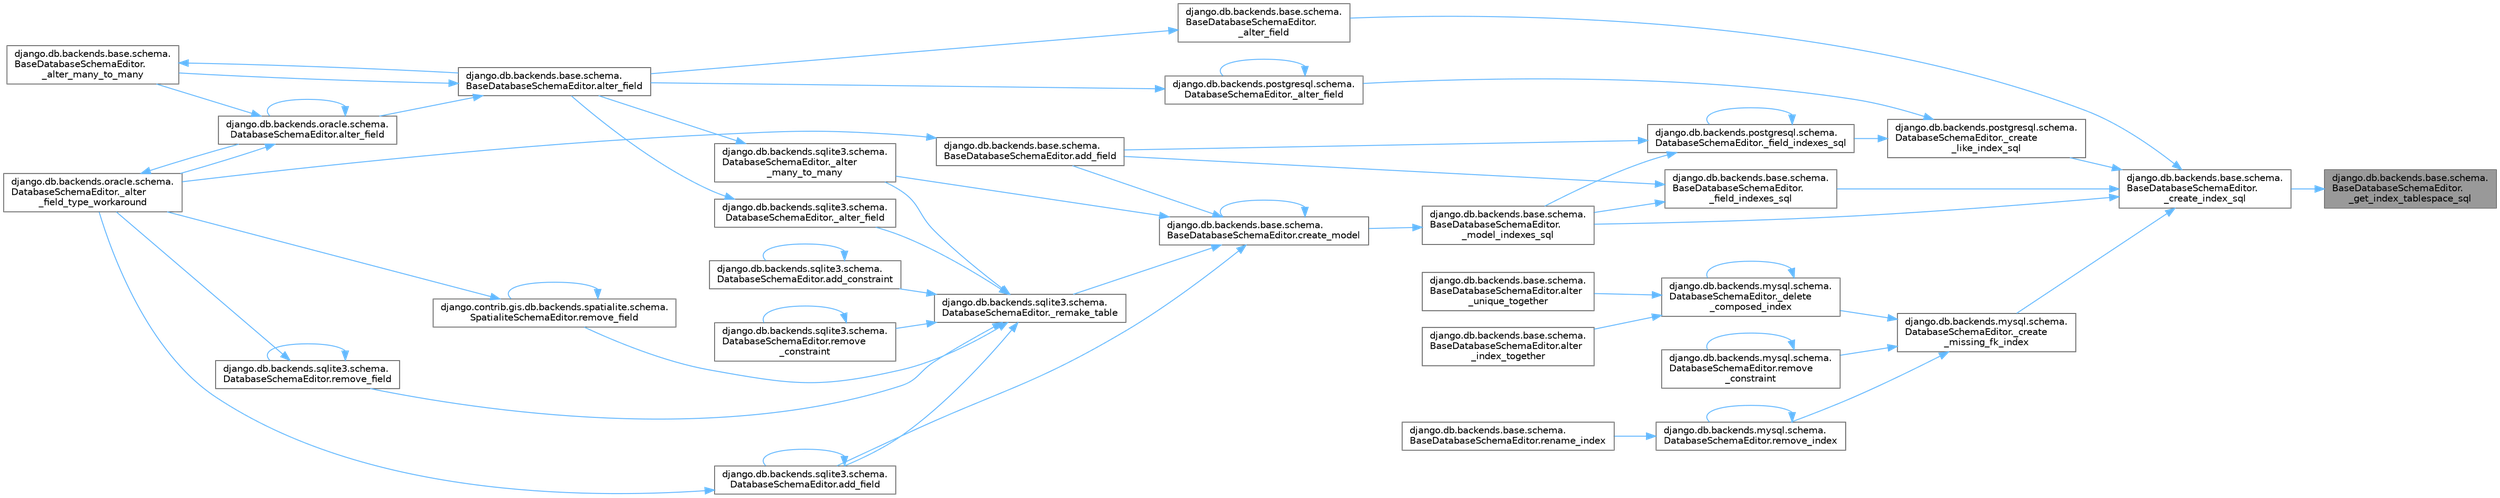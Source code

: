 digraph "django.db.backends.base.schema.BaseDatabaseSchemaEditor._get_index_tablespace_sql"
{
 // LATEX_PDF_SIZE
  bgcolor="transparent";
  edge [fontname=Helvetica,fontsize=10,labelfontname=Helvetica,labelfontsize=10];
  node [fontname=Helvetica,fontsize=10,shape=box,height=0.2,width=0.4];
  rankdir="RL";
  Node1 [id="Node000001",label="django.db.backends.base.schema.\lBaseDatabaseSchemaEditor.\l_get_index_tablespace_sql",height=0.2,width=0.4,color="gray40", fillcolor="grey60", style="filled", fontcolor="black",tooltip=" "];
  Node1 -> Node2 [id="edge1_Node000001_Node000002",dir="back",color="steelblue1",style="solid",tooltip=" "];
  Node2 [id="Node000002",label="django.db.backends.base.schema.\lBaseDatabaseSchemaEditor.\l_create_index_sql",height=0.2,width=0.4,color="grey40", fillcolor="white", style="filled",URL="$classdjango_1_1db_1_1backends_1_1base_1_1schema_1_1_base_database_schema_editor.html#adb1d2fabd8602889097a7f5e78ae09e4",tooltip=" "];
  Node2 -> Node3 [id="edge2_Node000002_Node000003",dir="back",color="steelblue1",style="solid",tooltip=" "];
  Node3 [id="Node000003",label="django.db.backends.base.schema.\lBaseDatabaseSchemaEditor.\l_alter_field",height=0.2,width=0.4,color="grey40", fillcolor="white", style="filled",URL="$classdjango_1_1db_1_1backends_1_1base_1_1schema_1_1_base_database_schema_editor.html#afcda33e5b1eb760a5a66c09033f1b75c",tooltip=" "];
  Node3 -> Node4 [id="edge3_Node000003_Node000004",dir="back",color="steelblue1",style="solid",tooltip=" "];
  Node4 [id="Node000004",label="django.db.backends.base.schema.\lBaseDatabaseSchemaEditor.alter_field",height=0.2,width=0.4,color="grey40", fillcolor="white", style="filled",URL="$classdjango_1_1db_1_1backends_1_1base_1_1schema_1_1_base_database_schema_editor.html#ab1e8119bc95148d911edd2b67ff9f6bd",tooltip=" "];
  Node4 -> Node5 [id="edge4_Node000004_Node000005",dir="back",color="steelblue1",style="solid",tooltip=" "];
  Node5 [id="Node000005",label="django.db.backends.base.schema.\lBaseDatabaseSchemaEditor.\l_alter_many_to_many",height=0.2,width=0.4,color="grey40", fillcolor="white", style="filled",URL="$classdjango_1_1db_1_1backends_1_1base_1_1schema_1_1_base_database_schema_editor.html#a9774e6eb9ebfca5a149ac43b84a5ce33",tooltip=" "];
  Node5 -> Node4 [id="edge5_Node000005_Node000004",dir="back",color="steelblue1",style="solid",tooltip=" "];
  Node4 -> Node6 [id="edge6_Node000004_Node000006",dir="back",color="steelblue1",style="solid",tooltip=" "];
  Node6 [id="Node000006",label="django.db.backends.oracle.schema.\lDatabaseSchemaEditor.alter_field",height=0.2,width=0.4,color="grey40", fillcolor="white", style="filled",URL="$classdjango_1_1db_1_1backends_1_1oracle_1_1schema_1_1_database_schema_editor.html#abeddc040d6a7af1ca57aee72ee85784f",tooltip=" "];
  Node6 -> Node7 [id="edge7_Node000006_Node000007",dir="back",color="steelblue1",style="solid",tooltip=" "];
  Node7 [id="Node000007",label="django.db.backends.oracle.schema.\lDatabaseSchemaEditor._alter\l_field_type_workaround",height=0.2,width=0.4,color="grey40", fillcolor="white", style="filled",URL="$classdjango_1_1db_1_1backends_1_1oracle_1_1schema_1_1_database_schema_editor.html#a78bc314f7e1030c1ef072c72a185ebd5",tooltip=" "];
  Node7 -> Node6 [id="edge8_Node000007_Node000006",dir="back",color="steelblue1",style="solid",tooltip=" "];
  Node6 -> Node5 [id="edge9_Node000006_Node000005",dir="back",color="steelblue1",style="solid",tooltip=" "];
  Node6 -> Node6 [id="edge10_Node000006_Node000006",dir="back",color="steelblue1",style="solid",tooltip=" "];
  Node2 -> Node8 [id="edge11_Node000002_Node000008",dir="back",color="steelblue1",style="solid",tooltip=" "];
  Node8 [id="Node000008",label="django.db.backends.postgresql.schema.\lDatabaseSchemaEditor._create\l_like_index_sql",height=0.2,width=0.4,color="grey40", fillcolor="white", style="filled",URL="$classdjango_1_1db_1_1backends_1_1postgresql_1_1schema_1_1_database_schema_editor.html#a9fc30663df730cc09ee126ad55d604f1",tooltip=" "];
  Node8 -> Node9 [id="edge12_Node000008_Node000009",dir="back",color="steelblue1",style="solid",tooltip=" "];
  Node9 [id="Node000009",label="django.db.backends.postgresql.schema.\lDatabaseSchemaEditor._alter_field",height=0.2,width=0.4,color="grey40", fillcolor="white", style="filled",URL="$classdjango_1_1db_1_1backends_1_1postgresql_1_1schema_1_1_database_schema_editor.html#a143eb4ff7fc0f555417eb054bb91c41d",tooltip=" "];
  Node9 -> Node9 [id="edge13_Node000009_Node000009",dir="back",color="steelblue1",style="solid",tooltip=" "];
  Node9 -> Node4 [id="edge14_Node000009_Node000004",dir="back",color="steelblue1",style="solid",tooltip=" "];
  Node8 -> Node10 [id="edge15_Node000008_Node000010",dir="back",color="steelblue1",style="solid",tooltip=" "];
  Node10 [id="Node000010",label="django.db.backends.postgresql.schema.\lDatabaseSchemaEditor._field_indexes_sql",height=0.2,width=0.4,color="grey40", fillcolor="white", style="filled",URL="$classdjango_1_1db_1_1backends_1_1postgresql_1_1schema_1_1_database_schema_editor.html#a435c5866d37dfe3fcf405864bc6f902e",tooltip=" "];
  Node10 -> Node10 [id="edge16_Node000010_Node000010",dir="back",color="steelblue1",style="solid",tooltip=" "];
  Node10 -> Node11 [id="edge17_Node000010_Node000011",dir="back",color="steelblue1",style="solid",tooltip=" "];
  Node11 [id="Node000011",label="django.db.backends.base.schema.\lBaseDatabaseSchemaEditor.\l_model_indexes_sql",height=0.2,width=0.4,color="grey40", fillcolor="white", style="filled",URL="$classdjango_1_1db_1_1backends_1_1base_1_1schema_1_1_base_database_schema_editor.html#a4db0a8aec342e1019ed26c18e7be7fff",tooltip=" "];
  Node11 -> Node12 [id="edge18_Node000011_Node000012",dir="back",color="steelblue1",style="solid",tooltip=" "];
  Node12 [id="Node000012",label="django.db.backends.base.schema.\lBaseDatabaseSchemaEditor.create_model",height=0.2,width=0.4,color="grey40", fillcolor="white", style="filled",URL="$classdjango_1_1db_1_1backends_1_1base_1_1schema_1_1_base_database_schema_editor.html#a802611d84fc67073227f245b7e881331",tooltip=" "];
  Node12 -> Node13 [id="edge19_Node000012_Node000013",dir="back",color="steelblue1",style="solid",tooltip=" "];
  Node13 [id="Node000013",label="django.db.backends.sqlite3.schema.\lDatabaseSchemaEditor._alter\l_many_to_many",height=0.2,width=0.4,color="grey40", fillcolor="white", style="filled",URL="$classdjango_1_1db_1_1backends_1_1sqlite3_1_1schema_1_1_database_schema_editor.html#a0eb5631cba4809779acc541260e47610",tooltip=" "];
  Node13 -> Node4 [id="edge20_Node000013_Node000004",dir="back",color="steelblue1",style="solid",tooltip=" "];
  Node12 -> Node14 [id="edge21_Node000012_Node000014",dir="back",color="steelblue1",style="solid",tooltip=" "];
  Node14 [id="Node000014",label="django.db.backends.sqlite3.schema.\lDatabaseSchemaEditor._remake_table",height=0.2,width=0.4,color="grey40", fillcolor="white", style="filled",URL="$classdjango_1_1db_1_1backends_1_1sqlite3_1_1schema_1_1_database_schema_editor.html#a9b5b247b2cd836c48a65726025b45e11",tooltip=" "];
  Node14 -> Node15 [id="edge22_Node000014_Node000015",dir="back",color="steelblue1",style="solid",tooltip=" "];
  Node15 [id="Node000015",label="django.db.backends.sqlite3.schema.\lDatabaseSchemaEditor._alter_field",height=0.2,width=0.4,color="grey40", fillcolor="white", style="filled",URL="$classdjango_1_1db_1_1backends_1_1sqlite3_1_1schema_1_1_database_schema_editor.html#ab256c1d60756ea054e7249a3aa80d43b",tooltip=" "];
  Node15 -> Node4 [id="edge23_Node000015_Node000004",dir="back",color="steelblue1",style="solid",tooltip=" "];
  Node14 -> Node13 [id="edge24_Node000014_Node000013",dir="back",color="steelblue1",style="solid",tooltip=" "];
  Node14 -> Node16 [id="edge25_Node000014_Node000016",dir="back",color="steelblue1",style="solid",tooltip=" "];
  Node16 [id="Node000016",label="django.db.backends.sqlite3.schema.\lDatabaseSchemaEditor.add_constraint",height=0.2,width=0.4,color="grey40", fillcolor="white", style="filled",URL="$classdjango_1_1db_1_1backends_1_1sqlite3_1_1schema_1_1_database_schema_editor.html#a7eb97cc68176d5b2f8034c1c14b3efec",tooltip=" "];
  Node16 -> Node16 [id="edge26_Node000016_Node000016",dir="back",color="steelblue1",style="solid",tooltip=" "];
  Node14 -> Node17 [id="edge27_Node000014_Node000017",dir="back",color="steelblue1",style="solid",tooltip=" "];
  Node17 [id="Node000017",label="django.db.backends.sqlite3.schema.\lDatabaseSchemaEditor.add_field",height=0.2,width=0.4,color="grey40", fillcolor="white", style="filled",URL="$classdjango_1_1db_1_1backends_1_1sqlite3_1_1schema_1_1_database_schema_editor.html#a86ab5e51a9418ae6d274cd67fed8ba0b",tooltip=" "];
  Node17 -> Node7 [id="edge28_Node000017_Node000007",dir="back",color="steelblue1",style="solid",tooltip=" "];
  Node17 -> Node17 [id="edge29_Node000017_Node000017",dir="back",color="steelblue1",style="solid",tooltip=" "];
  Node14 -> Node18 [id="edge30_Node000014_Node000018",dir="back",color="steelblue1",style="solid",tooltip=" "];
  Node18 [id="Node000018",label="django.db.backends.sqlite3.schema.\lDatabaseSchemaEditor.remove\l_constraint",height=0.2,width=0.4,color="grey40", fillcolor="white", style="filled",URL="$classdjango_1_1db_1_1backends_1_1sqlite3_1_1schema_1_1_database_schema_editor.html#a15c05aace4b1bc1e620abed0a51abeb2",tooltip=" "];
  Node18 -> Node18 [id="edge31_Node000018_Node000018",dir="back",color="steelblue1",style="solid",tooltip=" "];
  Node14 -> Node19 [id="edge32_Node000014_Node000019",dir="back",color="steelblue1",style="solid",tooltip=" "];
  Node19 [id="Node000019",label="django.contrib.gis.db.backends.spatialite.schema.\lSpatialiteSchemaEditor.remove_field",height=0.2,width=0.4,color="grey40", fillcolor="white", style="filled",URL="$classdjango_1_1contrib_1_1gis_1_1db_1_1backends_1_1spatialite_1_1schema_1_1_spatialite_schema_editor.html#a4c59cbfa609b5ed7dc5f235d65898ed4",tooltip=" "];
  Node19 -> Node7 [id="edge33_Node000019_Node000007",dir="back",color="steelblue1",style="solid",tooltip=" "];
  Node19 -> Node19 [id="edge34_Node000019_Node000019",dir="back",color="steelblue1",style="solid",tooltip=" "];
  Node14 -> Node20 [id="edge35_Node000014_Node000020",dir="back",color="steelblue1",style="solid",tooltip=" "];
  Node20 [id="Node000020",label="django.db.backends.sqlite3.schema.\lDatabaseSchemaEditor.remove_field",height=0.2,width=0.4,color="grey40", fillcolor="white", style="filled",URL="$classdjango_1_1db_1_1backends_1_1sqlite3_1_1schema_1_1_database_schema_editor.html#a1cb65c15605e13a0cd3720cb93894d26",tooltip=" "];
  Node20 -> Node7 [id="edge36_Node000020_Node000007",dir="back",color="steelblue1",style="solid",tooltip=" "];
  Node20 -> Node20 [id="edge37_Node000020_Node000020",dir="back",color="steelblue1",style="solid",tooltip=" "];
  Node12 -> Node21 [id="edge38_Node000012_Node000021",dir="back",color="steelblue1",style="solid",tooltip=" "];
  Node21 [id="Node000021",label="django.db.backends.base.schema.\lBaseDatabaseSchemaEditor.add_field",height=0.2,width=0.4,color="grey40", fillcolor="white", style="filled",URL="$classdjango_1_1db_1_1backends_1_1base_1_1schema_1_1_base_database_schema_editor.html#affe03b0f7c180f8cb5759a5cff4f006a",tooltip=" "];
  Node21 -> Node7 [id="edge39_Node000021_Node000007",dir="back",color="steelblue1",style="solid",tooltip=" "];
  Node12 -> Node17 [id="edge40_Node000012_Node000017",dir="back",color="steelblue1",style="solid",tooltip=" "];
  Node12 -> Node12 [id="edge41_Node000012_Node000012",dir="back",color="steelblue1",style="solid",tooltip=" "];
  Node10 -> Node21 [id="edge42_Node000010_Node000021",dir="back",color="steelblue1",style="solid",tooltip=" "];
  Node2 -> Node22 [id="edge43_Node000002_Node000022",dir="back",color="steelblue1",style="solid",tooltip=" "];
  Node22 [id="Node000022",label="django.db.backends.mysql.schema.\lDatabaseSchemaEditor._create\l_missing_fk_index",height=0.2,width=0.4,color="grey40", fillcolor="white", style="filled",URL="$classdjango_1_1db_1_1backends_1_1mysql_1_1schema_1_1_database_schema_editor.html#a1409fb923121da63909627d7bd8ea396",tooltip=" "];
  Node22 -> Node23 [id="edge44_Node000022_Node000023",dir="back",color="steelblue1",style="solid",tooltip=" "];
  Node23 [id="Node000023",label="django.db.backends.mysql.schema.\lDatabaseSchemaEditor._delete\l_composed_index",height=0.2,width=0.4,color="grey40", fillcolor="white", style="filled",URL="$classdjango_1_1db_1_1backends_1_1mysql_1_1schema_1_1_database_schema_editor.html#a1c1ea0925f9bd4aa083c8a0bb5098ef9",tooltip=" "];
  Node23 -> Node23 [id="edge45_Node000023_Node000023",dir="back",color="steelblue1",style="solid",tooltip=" "];
  Node23 -> Node24 [id="edge46_Node000023_Node000024",dir="back",color="steelblue1",style="solid",tooltip=" "];
  Node24 [id="Node000024",label="django.db.backends.base.schema.\lBaseDatabaseSchemaEditor.alter\l_index_together",height=0.2,width=0.4,color="grey40", fillcolor="white", style="filled",URL="$classdjango_1_1db_1_1backends_1_1base_1_1schema_1_1_base_database_schema_editor.html#a709c80d1ee7f7bd1b9582c920af95fab",tooltip=" "];
  Node23 -> Node25 [id="edge47_Node000023_Node000025",dir="back",color="steelblue1",style="solid",tooltip=" "];
  Node25 [id="Node000025",label="django.db.backends.base.schema.\lBaseDatabaseSchemaEditor.alter\l_unique_together",height=0.2,width=0.4,color="grey40", fillcolor="white", style="filled",URL="$classdjango_1_1db_1_1backends_1_1base_1_1schema_1_1_base_database_schema_editor.html#a224c3f6c027731e7798cc26eb67735ec",tooltip=" "];
  Node22 -> Node26 [id="edge48_Node000022_Node000026",dir="back",color="steelblue1",style="solid",tooltip=" "];
  Node26 [id="Node000026",label="django.db.backends.mysql.schema.\lDatabaseSchemaEditor.remove\l_constraint",height=0.2,width=0.4,color="grey40", fillcolor="white", style="filled",URL="$classdjango_1_1db_1_1backends_1_1mysql_1_1schema_1_1_database_schema_editor.html#a7c0edf0ba2c71f65eb69fd18dfebb2ff",tooltip=" "];
  Node26 -> Node26 [id="edge49_Node000026_Node000026",dir="back",color="steelblue1",style="solid",tooltip=" "];
  Node22 -> Node27 [id="edge50_Node000022_Node000027",dir="back",color="steelblue1",style="solid",tooltip=" "];
  Node27 [id="Node000027",label="django.db.backends.mysql.schema.\lDatabaseSchemaEditor.remove_index",height=0.2,width=0.4,color="grey40", fillcolor="white", style="filled",URL="$classdjango_1_1db_1_1backends_1_1mysql_1_1schema_1_1_database_schema_editor.html#af40fe21422ec244e51f9067ae8b05255",tooltip=" "];
  Node27 -> Node27 [id="edge51_Node000027_Node000027",dir="back",color="steelblue1",style="solid",tooltip=" "];
  Node27 -> Node28 [id="edge52_Node000027_Node000028",dir="back",color="steelblue1",style="solid",tooltip=" "];
  Node28 [id="Node000028",label="django.db.backends.base.schema.\lBaseDatabaseSchemaEditor.rename_index",height=0.2,width=0.4,color="grey40", fillcolor="white", style="filled",URL="$classdjango_1_1db_1_1backends_1_1base_1_1schema_1_1_base_database_schema_editor.html#a8e3b9af9743243db37771266a61f11e2",tooltip=" "];
  Node2 -> Node29 [id="edge53_Node000002_Node000029",dir="back",color="steelblue1",style="solid",tooltip=" "];
  Node29 [id="Node000029",label="django.db.backends.base.schema.\lBaseDatabaseSchemaEditor.\l_field_indexes_sql",height=0.2,width=0.4,color="grey40", fillcolor="white", style="filled",URL="$classdjango_1_1db_1_1backends_1_1base_1_1schema_1_1_base_database_schema_editor.html#a1f5617267c8f2f31f3da70a884d5bdf8",tooltip=" "];
  Node29 -> Node11 [id="edge54_Node000029_Node000011",dir="back",color="steelblue1",style="solid",tooltip=" "];
  Node29 -> Node21 [id="edge55_Node000029_Node000021",dir="back",color="steelblue1",style="solid",tooltip=" "];
  Node2 -> Node11 [id="edge56_Node000002_Node000011",dir="back",color="steelblue1",style="solid",tooltip=" "];
}

